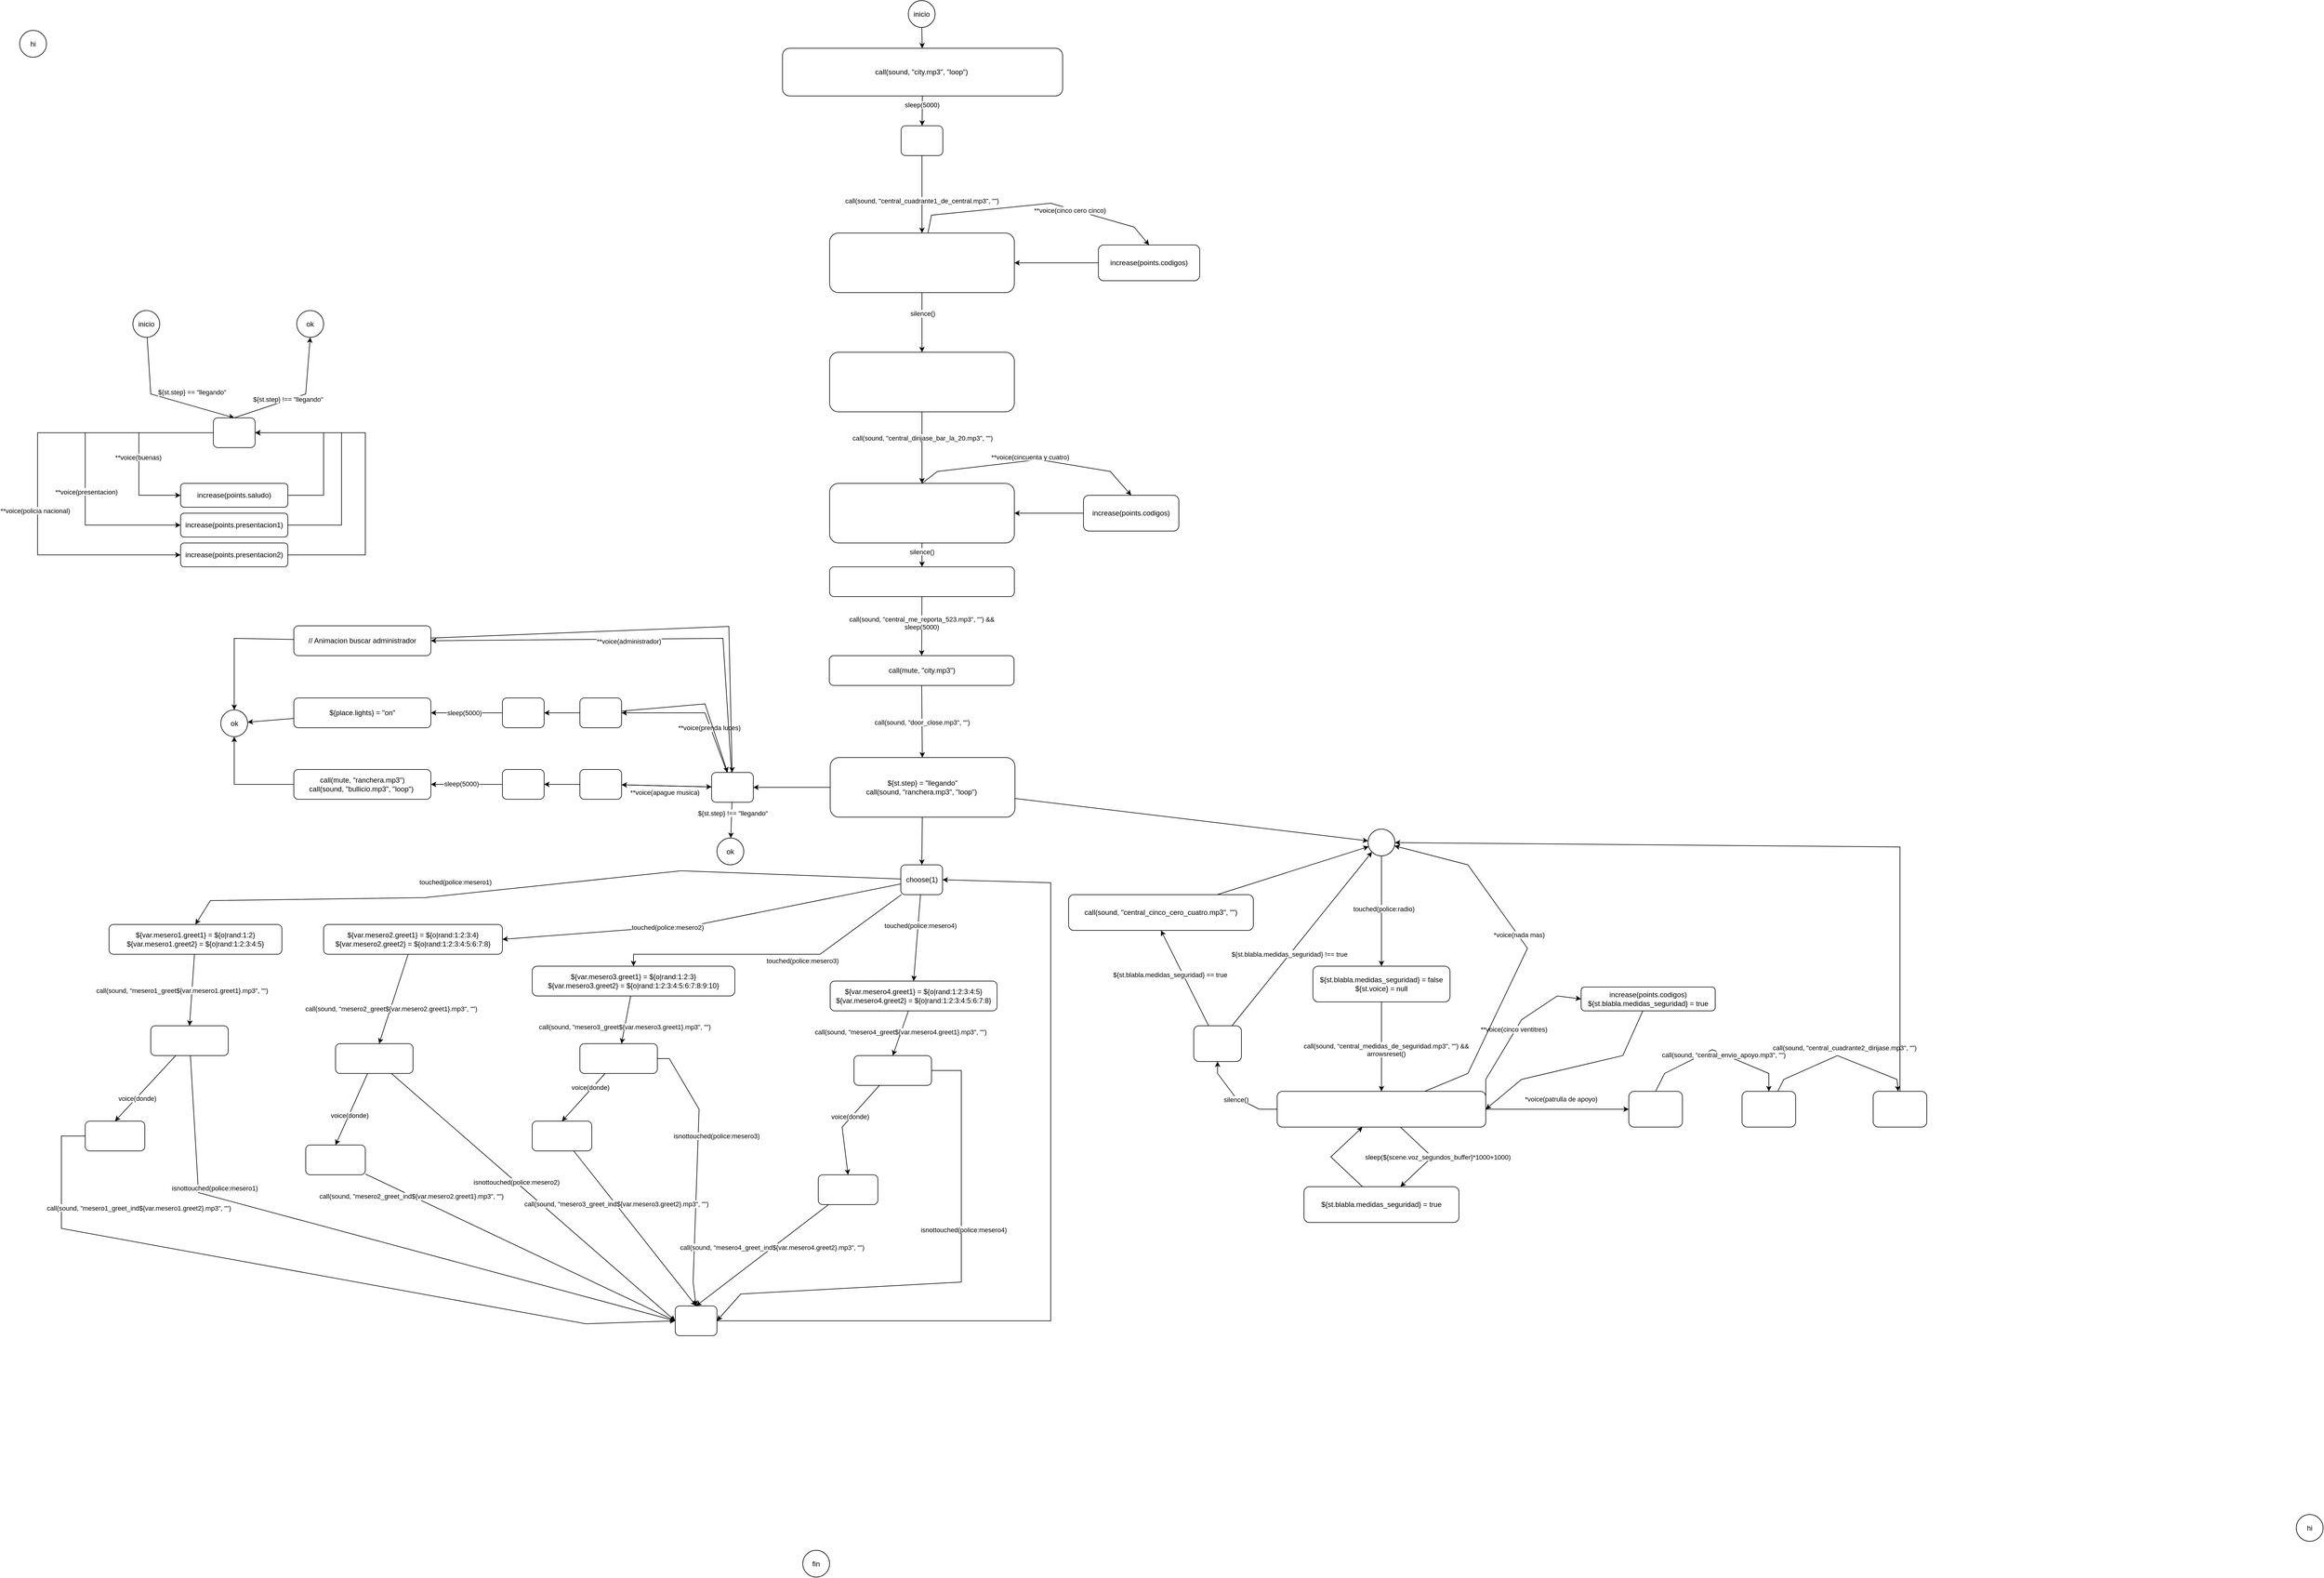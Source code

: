 <mxfile>
    <diagram id="C5RBs43oDa-KdzZeNtuy" name="Page-1">
        <mxGraphModel dx="846" dy="508" grid="1" gridSize="10" guides="1" tooltips="1" connect="1" arrows="1" fold="1" page="1" pageScale="1" pageWidth="827" pageHeight="1169" math="0" shadow="0">
            <root>
                <mxCell id="WIyWlLk6GJQsqaUBKTNV-0"/>
                <mxCell id="WIyWlLk6GJQsqaUBKTNV-1" parent="WIyWlLk6GJQsqaUBKTNV-0"/>
                <mxCell id="68" value="" style="edgeStyle=none;" parent="WIyWlLk6GJQsqaUBKTNV-1" source="0" target="67" edge="1">
                    <mxGeometry relative="1" as="geometry"/>
                </mxCell>
                <mxCell id="0" value="inicio" style="ellipse;whiteSpace=wrap;aspect=fixed;" parent="WIyWlLk6GJQsqaUBKTNV-1" vertex="1">
                    <mxGeometry x="1571" y="20" width="45" height="45" as="geometry"/>
                </mxCell>
                <mxCell id="11" value="fin" style="ellipse;whiteSpace=wrap;aspect=fixed;" parent="WIyWlLk6GJQsqaUBKTNV-1" vertex="1">
                    <mxGeometry x="1394" y="2620" width="45" height="45" as="geometry"/>
                </mxCell>
                <mxCell id="70" style="edgeStyle=none;html=0;exitX=0.5;exitY=1;exitDx=0;exitDy=0;" parent="WIyWlLk6GJQsqaUBKTNV-1" source="153" target="69" edge="1">
                    <mxGeometry relative="1" as="geometry">
                        <mxPoint x="1430" y="300" as="sourcePoint"/>
                    </mxGeometry>
                </mxCell>
                <mxCell id="72" value="call(sound, &quot;central_cuadrante1_de_central.mp3&quot;, &quot;&quot;)" style="edgeLabel;align=center;verticalAlign=middle;resizable=0;points=[];" parent="70" vertex="1" connectable="0">
                    <mxGeometry x="0.157" relative="1" as="geometry">
                        <mxPoint as="offset"/>
                    </mxGeometry>
                </mxCell>
                <mxCell id="154" value="" style="edgeStyle=none;" parent="WIyWlLk6GJQsqaUBKTNV-1" source="67" target="153" edge="1">
                    <mxGeometry relative="1" as="geometry"/>
                </mxCell>
                <mxCell id="155" value="sleep(5000)" style="edgeLabel;html=1;align=center;verticalAlign=middle;resizable=0;points=[];" parent="154" vertex="1" connectable="0">
                    <mxGeometry x="0.259" y="4" relative="1" as="geometry">
                        <mxPoint x="-5" y="-17" as="offset"/>
                    </mxGeometry>
                </mxCell>
                <mxCell id="67" value="call(sound, &quot;city.mp3&quot;, &quot;loop&quot;) " style="rounded=1;whiteSpace=wrap;" parent="WIyWlLk6GJQsqaUBKTNV-1" vertex="1">
                    <mxGeometry x="1360" y="100" width="470" height="80" as="geometry"/>
                </mxCell>
                <mxCell id="74" style="edgeStyle=none;html=1;" parent="WIyWlLk6GJQsqaUBKTNV-1" source="69" target="73" edge="1">
                    <mxGeometry relative="1" as="geometry"/>
                </mxCell>
                <mxCell id="75" value="silence()" style="edgeLabel;html=1;align=center;verticalAlign=middle;resizable=0;points=[];" parent="74" vertex="1" connectable="0">
                    <mxGeometry x="-0.303" y="1" relative="1" as="geometry">
                        <mxPoint as="offset"/>
                    </mxGeometry>
                </mxCell>
                <mxCell id="248" style="edgeStyle=none;rounded=0;html=0;entryX=0.5;entryY=0;entryDx=0;entryDy=0;" parent="WIyWlLk6GJQsqaUBKTNV-1" source="69" target="76" edge="1">
                    <mxGeometry relative="1" as="geometry">
                        <Array as="points">
                            <mxPoint x="1610" y="380"/>
                            <mxPoint x="1810" y="360"/>
                            <mxPoint x="1950" y="400"/>
                        </Array>
                    </mxGeometry>
                </mxCell>
                <mxCell id="249" value="**voice(cinco cero cinco)" style="edgeLabel;html=1;align=center;verticalAlign=middle;resizable=0;points=[];" parent="248" vertex="1" connectable="0">
                    <mxGeometry x="0.276" y="-3" relative="1" as="geometry">
                        <mxPoint as="offset"/>
                    </mxGeometry>
                </mxCell>
                <mxCell id="69" value="" style="rounded=1;whiteSpace=wrap;" parent="WIyWlLk6GJQsqaUBKTNV-1" vertex="1">
                    <mxGeometry x="1439" y="410" width="310" height="100" as="geometry"/>
                </mxCell>
                <mxCell id="82" style="edgeStyle=none;rounded=0;html=0;" parent="WIyWlLk6GJQsqaUBKTNV-1" source="73" target="81" edge="1">
                    <mxGeometry relative="1" as="geometry"/>
                </mxCell>
                <mxCell id="84" value="call(sound, &quot;central_dirijase_bar_la_20.mp3&quot;, &quot;&quot;)" style="edgeLabel;align=center;verticalAlign=middle;resizable=0;points=[];" parent="82" vertex="1" connectable="0">
                    <mxGeometry x="-0.281" y="1" relative="1" as="geometry">
                        <mxPoint as="offset"/>
                    </mxGeometry>
                </mxCell>
                <mxCell id="73" value="" style="rounded=1;whiteSpace=wrap;" parent="WIyWlLk6GJQsqaUBKTNV-1" vertex="1">
                    <mxGeometry x="1439" y="610" width="310" height="100" as="geometry"/>
                </mxCell>
                <mxCell id="79" style="edgeStyle=none;rounded=0;html=0;exitX=0;exitY=0.5;exitDx=0;exitDy=0;entryX=1;entryY=0.5;entryDx=0;entryDy=0;" parent="WIyWlLk6GJQsqaUBKTNV-1" source="76" target="69" edge="1">
                    <mxGeometry relative="1" as="geometry">
                        <Array as="points"/>
                    </mxGeometry>
                </mxCell>
                <mxCell id="76" value="increase(points.codigos)" style="rounded=1;whiteSpace=wrap;" parent="WIyWlLk6GJQsqaUBKTNV-1" vertex="1">
                    <mxGeometry x="1890" y="430" width="170" height="60" as="geometry"/>
                </mxCell>
                <mxCell id="86" style="edgeStyle=none;rounded=0;html=0;exitX=0.5;exitY=0;exitDx=0;exitDy=0;entryX=0.5;entryY=0;entryDx=0;entryDy=0;" parent="WIyWlLk6GJQsqaUBKTNV-1" source="81" target="85" edge="1">
                    <mxGeometry relative="1" as="geometry">
                        <Array as="points">
                            <mxPoint x="1620" y="810"/>
                            <mxPoint x="1790" y="790"/>
                            <mxPoint x="1910" y="810"/>
                        </Array>
                    </mxGeometry>
                </mxCell>
                <mxCell id="88" value="**voice(cincuenta y cuatro)" style="edgeLabel;align=center;verticalAlign=middle;resizable=0;points=[];" parent="86" vertex="1" connectable="0">
                    <mxGeometry x="-0.111" y="2" relative="1" as="geometry">
                        <mxPoint x="21" y="-7" as="offset"/>
                    </mxGeometry>
                </mxCell>
                <mxCell id="98" style="edgeStyle=none;rounded=0;html=0;" parent="WIyWlLk6GJQsqaUBKTNV-1" source="81" target="95" edge="1">
                    <mxGeometry relative="1" as="geometry"/>
                </mxCell>
                <mxCell id="99" value="silence()" style="edgeLabel;align=center;verticalAlign=middle;resizable=0;points=[];" parent="98" vertex="1" connectable="0">
                    <mxGeometry x="-0.297" relative="1" as="geometry">
                        <mxPoint as="offset"/>
                    </mxGeometry>
                </mxCell>
                <mxCell id="81" value="" style="rounded=1;whiteSpace=wrap;" parent="WIyWlLk6GJQsqaUBKTNV-1" vertex="1">
                    <mxGeometry x="1439" y="830" width="310" height="100" as="geometry"/>
                </mxCell>
                <mxCell id="93" style="edgeStyle=none;rounded=0;html=0;entryX=1;entryY=0.5;entryDx=0;entryDy=0;exitX=0;exitY=0.5;exitDx=0;exitDy=0;" parent="WIyWlLk6GJQsqaUBKTNV-1" source="85" target="81" edge="1">
                    <mxGeometry relative="1" as="geometry">
                        <Array as="points"/>
                    </mxGeometry>
                </mxCell>
                <mxCell id="85" value="increase(points.codigos)" style="rounded=1;whiteSpace=wrap;" parent="WIyWlLk6GJQsqaUBKTNV-1" vertex="1">
                    <mxGeometry x="1865" y="850" width="160" height="60" as="geometry"/>
                </mxCell>
                <mxCell id="106" style="edgeStyle=none;rounded=0;html=0;" parent="WIyWlLk6GJQsqaUBKTNV-1" source="89" target="100" edge="1">
                    <mxGeometry relative="1" as="geometry"/>
                </mxCell>
                <mxCell id="152" style="edgeStyle=none;rounded=0;html=0;" parent="WIyWlLk6GJQsqaUBKTNV-1" source="89" target="151" edge="1">
                    <mxGeometry relative="1" as="geometry"/>
                </mxCell>
                <mxCell id="254" style="edgeStyle=none;rounded=0;html=0;" parent="WIyWlLk6GJQsqaUBKTNV-1" source="89" target="253" edge="1">
                    <mxGeometry relative="1" as="geometry"/>
                </mxCell>
                <mxCell id="89" value="${st.step} = &quot;llegando&quot;&#10;call(sound, &quot;ranchera.mp3&quot;, &quot;loop&quot;) " style="rounded=1;whiteSpace=wrap;" parent="WIyWlLk6GJQsqaUBKTNV-1" vertex="1">
                    <mxGeometry x="1440" y="1290" width="310" height="100" as="geometry"/>
                </mxCell>
                <mxCell id="96" style="edgeStyle=none;rounded=0;html=0;entryX=0.5;entryY=0;entryDx=0;entryDy=0;" parent="WIyWlLk6GJQsqaUBKTNV-1" source="95" target="275" edge="1">
                    <mxGeometry relative="1" as="geometry"/>
                </mxCell>
                <mxCell id="97" value="call(sound, &quot;central_me_reporta_523.mp3&quot;, &quot;&quot;) &amp;&amp;&#10;sleep(5000)" style="edgeLabel;align=center;verticalAlign=middle;resizable=0;points=[];" parent="96" vertex="1" connectable="0">
                    <mxGeometry x="0.16" y="2" relative="1" as="geometry">
                        <mxPoint x="-2" y="-14" as="offset"/>
                    </mxGeometry>
                </mxCell>
                <mxCell id="95" value="" style="whiteSpace=wrap;rounded=1;" parent="WIyWlLk6GJQsqaUBKTNV-1" vertex="1">
                    <mxGeometry x="1439" y="970" width="310" height="50" as="geometry"/>
                </mxCell>
                <mxCell id="102" value="" style="edgeStyle=none;rounded=0;" parent="WIyWlLk6GJQsqaUBKTNV-1" source="100" target="101" edge="1">
                    <mxGeometry relative="1" as="geometry">
                        <Array as="points"/>
                    </mxGeometry>
                </mxCell>
                <mxCell id="103" value="touched(police:radio)" style="edgeLabel;align=center;verticalAlign=middle;resizable=0;points=[];" parent="102" vertex="1" connectable="0">
                    <mxGeometry x="0.06" y="-1" relative="1" as="geometry">
                        <mxPoint x="5" y="-10" as="offset"/>
                    </mxGeometry>
                </mxCell>
                <mxCell id="100" value="" style="ellipse;whiteSpace=wrap;aspect=fixed;" parent="WIyWlLk6GJQsqaUBKTNV-1" vertex="1">
                    <mxGeometry x="2342.5" y="1410" width="45" height="45" as="geometry"/>
                </mxCell>
                <mxCell id="115" style="edgeStyle=none;rounded=0;html=0;" parent="WIyWlLk6GJQsqaUBKTNV-1" source="101" target="114" edge="1">
                    <mxGeometry relative="1" as="geometry"/>
                </mxCell>
                <mxCell id="116" value="call(sound, &quot;central_medidas_de_seguridad.mp3&quot;, &quot;&quot;) &amp;&amp;&#10;arrowsreset()" style="edgeLabel;align=center;verticalAlign=middle;resizable=0;points=[];" parent="115" vertex="1" connectable="0">
                    <mxGeometry x="-0.284" y="4" relative="1" as="geometry">
                        <mxPoint x="4" y="26" as="offset"/>
                    </mxGeometry>
                </mxCell>
                <mxCell id="101" value="${st.blabla.medidas_seguridad} = false&#10;${st.voice} = null" style="rounded=1;whiteSpace=wrap;" parent="WIyWlLk6GJQsqaUBKTNV-1" vertex="1">
                    <mxGeometry x="2250" y="1640" width="230" height="60" as="geometry"/>
                </mxCell>
                <mxCell id="118" style="edgeStyle=none;rounded=0;html=0;entryX=0;entryY=0.5;entryDx=0;entryDy=0;exitX=1;exitY=0.5;exitDx=0;exitDy=0;" parent="WIyWlLk6GJQsqaUBKTNV-1" source="114" target="117" edge="1">
                    <mxGeometry relative="1" as="geometry">
                        <Array as="points">
                            <mxPoint x="2680" y="1880"/>
                        </Array>
                    </mxGeometry>
                </mxCell>
                <mxCell id="119" value="*voice(patrulla de apoyo)" style="edgeLabel;align=center;verticalAlign=middle;resizable=0;points=[];" parent="118" vertex="1" connectable="0">
                    <mxGeometry x="0.231" y="1" relative="1" as="geometry">
                        <mxPoint x="-21" y="-17" as="offset"/>
                    </mxGeometry>
                </mxCell>
                <mxCell id="131" style="edgeStyle=none;rounded=0;html=0;entryX=0.5;entryY=1;entryDx=0;entryDy=0;" parent="WIyWlLk6GJQsqaUBKTNV-1" source="114" target="136" edge="1">
                    <mxGeometry relative="1" as="geometry">
                        <Array as="points">
                            <mxPoint x="2160" y="1880"/>
                            <mxPoint x="2120" y="1860"/>
                            <mxPoint x="2090" y="1820"/>
                        </Array>
                    </mxGeometry>
                </mxCell>
                <mxCell id="132" value="silence()" style="edgeLabel;align=center;verticalAlign=middle;resizable=0;points=[];" parent="131" vertex="1" connectable="0">
                    <mxGeometry x="-0.136" y="2" relative="1" as="geometry">
                        <mxPoint x="-9" y="-4" as="offset"/>
                    </mxGeometry>
                </mxCell>
                <mxCell id="134" style="edgeStyle=none;rounded=0;html=0;" parent="WIyWlLk6GJQsqaUBKTNV-1" source="114" target="133" edge="1">
                    <mxGeometry relative="1" as="geometry">
                        <Array as="points">
                            <mxPoint x="2450" y="1960"/>
                        </Array>
                    </mxGeometry>
                </mxCell>
                <mxCell id="135" value="sleep(${scene.voz_segundos_buffer}*1000+1000)" style="edgeLabel;align=center;verticalAlign=middle;resizable=0;points=[];" parent="134" vertex="1" connectable="0">
                    <mxGeometry x="-0.373" y="5" relative="1" as="geometry">
                        <mxPoint x="26" y="22" as="offset"/>
                    </mxGeometry>
                </mxCell>
                <mxCell id="147" style="edgeStyle=none;rounded=0;html=0;entryX=0;entryY=0.5;entryDx=0;entryDy=0;exitX=1;exitY=0.5;exitDx=0;exitDy=0;" parent="WIyWlLk6GJQsqaUBKTNV-1" source="114" target="146" edge="1">
                    <mxGeometry relative="1" as="geometry">
                        <Array as="points">
                            <mxPoint x="2540" y="1830"/>
                            <mxPoint x="2600" y="1730"/>
                            <mxPoint x="2660" y="1690"/>
                        </Array>
                    </mxGeometry>
                </mxCell>
                <mxCell id="148" value="**voice(cinco ventitres)" style="edgeLabel;html=1;align=center;verticalAlign=middle;resizable=0;points=[];" parent="147" vertex="1" connectable="0">
                    <mxGeometry x="0.045" y="3" relative="1" as="geometry">
                        <mxPoint as="offset"/>
                    </mxGeometry>
                </mxCell>
                <mxCell id="156" value="" style="edgeStyle=none;rounded=0;" parent="WIyWlLk6GJQsqaUBKTNV-1" source="114" target="100" edge="1">
                    <mxGeometry relative="1" as="geometry">
                        <Array as="points">
                            <mxPoint x="2510" y="1820"/>
                            <mxPoint x="2610" y="1610"/>
                            <mxPoint x="2510" y="1470"/>
                        </Array>
                    </mxGeometry>
                </mxCell>
                <mxCell id="157" value="*voice(nada mas)" style="edgeLabel;align=center;verticalAlign=middle;resizable=0;points=[];" parent="156" vertex="1" connectable="0">
                    <mxGeometry x="0.107" y="-2" relative="1" as="geometry">
                        <mxPoint as="offset"/>
                    </mxGeometry>
                </mxCell>
                <mxCell id="114" value="" style="rounded=1;whiteSpace=wrap;" parent="WIyWlLk6GJQsqaUBKTNV-1" vertex="1">
                    <mxGeometry x="2190" y="1850" width="350" height="60" as="geometry"/>
                </mxCell>
                <mxCell id="121" style="edgeStyle=none;rounded=0;html=0;exitX=0.5;exitY=0;exitDx=0;exitDy=0;entryX=0.5;entryY=0;entryDx=0;entryDy=0;" parent="WIyWlLk6GJQsqaUBKTNV-1" source="117" target="120" edge="1">
                    <mxGeometry relative="1" as="geometry">
                        <Array as="points">
                            <mxPoint x="2840" y="1820"/>
                            <mxPoint x="2920" y="1780"/>
                            <mxPoint x="3015" y="1820"/>
                        </Array>
                    </mxGeometry>
                </mxCell>
                <mxCell id="122" value="call(sound, &quot;central_envio_apoyo.mp3&quot;, &quot;&quot;)" style="edgeLabel;align=center;verticalAlign=middle;resizable=0;points=[];" parent="121" vertex="1" connectable="0">
                    <mxGeometry x="0.167" y="2" relative="1" as="geometry">
                        <mxPoint x="-6" as="offset"/>
                    </mxGeometry>
                </mxCell>
                <mxCell id="117" value="" style="rounded=1;whiteSpace=wrap;" parent="WIyWlLk6GJQsqaUBKTNV-1" vertex="1">
                    <mxGeometry x="2780" y="1850" width="90" height="60" as="geometry"/>
                </mxCell>
                <mxCell id="124" style="edgeStyle=none;rounded=0;html=0;" parent="WIyWlLk6GJQsqaUBKTNV-1" source="120" target="123" edge="1">
                    <mxGeometry relative="1" as="geometry">
                        <Array as="points">
                            <mxPoint x="3040" y="1830"/>
                            <mxPoint x="3130" y="1790"/>
                            <mxPoint x="3230" y="1830"/>
                        </Array>
                    </mxGeometry>
                </mxCell>
                <mxCell id="125" value="call(sound, &quot;central_cuadrante2_dirijase.mp3&quot;, &quot;&quot;)" style="edgeLabel;align=center;verticalAlign=middle;resizable=0;points=[];" parent="124" vertex="1" connectable="0">
                    <mxGeometry x="0.063" y="2" relative="1" as="geometry">
                        <mxPoint x="1" y="-16" as="offset"/>
                    </mxGeometry>
                </mxCell>
                <mxCell id="120" value="" style="rounded=1;whiteSpace=wrap;" parent="WIyWlLk6GJQsqaUBKTNV-1" vertex="1">
                    <mxGeometry x="2970" y="1850" width="90" height="60" as="geometry"/>
                </mxCell>
                <mxCell id="143" style="edgeStyle=none;rounded=0;html=0;" parent="WIyWlLk6GJQsqaUBKTNV-1" source="123" target="100" edge="1">
                    <mxGeometry relative="1" as="geometry">
                        <Array as="points">
                            <mxPoint x="3235" y="1440"/>
                        </Array>
                    </mxGeometry>
                </mxCell>
                <mxCell id="123" value="" style="rounded=1;whiteSpace=wrap;" parent="WIyWlLk6GJQsqaUBKTNV-1" vertex="1">
                    <mxGeometry x="3190" y="1850" width="90" height="60" as="geometry"/>
                </mxCell>
                <mxCell id="144" style="edgeStyle=none;rounded=0;html=0;" parent="WIyWlLk6GJQsqaUBKTNV-1" source="133" target="114" edge="1">
                    <mxGeometry relative="1" as="geometry">
                        <Array as="points">
                            <mxPoint x="2280" y="1960"/>
                        </Array>
                    </mxGeometry>
                </mxCell>
                <mxCell id="133" value="${st.blabla.medidas_seguridad} = true" style="rounded=1;whiteSpace=wrap;" parent="WIyWlLk6GJQsqaUBKTNV-1" vertex="1">
                    <mxGeometry x="2235" y="2010" width="260" height="60" as="geometry"/>
                </mxCell>
                <mxCell id="138" style="edgeStyle=none;rounded=0;html=0;entryX=0.5;entryY=1;entryDx=0;entryDy=0;" parent="WIyWlLk6GJQsqaUBKTNV-1" source="136" target="137" edge="1">
                    <mxGeometry relative="1" as="geometry"/>
                </mxCell>
                <mxCell id="139" value="${st.blabla.medidas_seguridad} == true" style="edgeLabel;align=center;verticalAlign=middle;resizable=0;points=[];" parent="138" vertex="1" connectable="0">
                    <mxGeometry x="-0.234" relative="1" as="geometry">
                        <mxPoint x="-34" y="-25" as="offset"/>
                    </mxGeometry>
                </mxCell>
                <mxCell id="140" style="edgeStyle=none;rounded=0;html=0;entryX=0;entryY=1;entryDx=0;entryDy=0;" parent="WIyWlLk6GJQsqaUBKTNV-1" source="136" target="100" edge="1">
                    <mxGeometry relative="1" as="geometry"/>
                </mxCell>
                <mxCell id="141" value="${st.blabla.medidas_seguridad} !== true" style="edgeLabel;align=center;verticalAlign=middle;resizable=0;points=[];" parent="140" vertex="1" connectable="0">
                    <mxGeometry x="-0.074" y="-2" relative="1" as="geometry">
                        <mxPoint x="-14" y="13" as="offset"/>
                    </mxGeometry>
                </mxCell>
                <mxCell id="136" value="" style="rounded=1;whiteSpace=wrap;" parent="WIyWlLk6GJQsqaUBKTNV-1" vertex="1">
                    <mxGeometry x="2050" y="1740" width="80" height="60" as="geometry"/>
                </mxCell>
                <mxCell id="142" style="edgeStyle=none;rounded=0;html=0;" parent="WIyWlLk6GJQsqaUBKTNV-1" source="137" target="100" edge="1">
                    <mxGeometry relative="1" as="geometry"/>
                </mxCell>
                <mxCell id="137" value="call(sound, &quot;central_cinco_cero_cuatro.mp3&quot;, &quot;&quot;)" style="rounded=1;whiteSpace=wrap;" parent="WIyWlLk6GJQsqaUBKTNV-1" vertex="1">
                    <mxGeometry x="1840" y="1520" width="310" height="60" as="geometry"/>
                </mxCell>
                <mxCell id="145" value="hi" style="ellipse;whiteSpace=wrap;aspect=fixed;" parent="WIyWlLk6GJQsqaUBKTNV-1" vertex="1">
                    <mxGeometry x="3900" y="2560" width="45" height="45" as="geometry"/>
                </mxCell>
                <mxCell id="149" style="edgeStyle=none;rounded=0;html=0;entryX=1;entryY=0.5;entryDx=0;entryDy=0;" parent="WIyWlLk6GJQsqaUBKTNV-1" source="146" target="114" edge="1">
                    <mxGeometry relative="1" as="geometry">
                        <Array as="points">
                            <mxPoint x="2770" y="1790"/>
                            <mxPoint x="2600" y="1830"/>
                        </Array>
                    </mxGeometry>
                </mxCell>
                <mxCell id="146" value="increase(points.codigos)&#10;${st.blabla.medidas_seguridad} = true" style="rounded=1;whiteSpace=wrap;" parent="WIyWlLk6GJQsqaUBKTNV-1" vertex="1">
                    <mxGeometry x="2700" y="1675" width="225" height="40" as="geometry"/>
                </mxCell>
                <mxCell id="159" style="edgeStyle=none;rounded=0;html=0;entryX=0.5;entryY=0;entryDx=0;entryDy=0;" parent="WIyWlLk6GJQsqaUBKTNV-1" source="151" target="158" edge="1">
                    <mxGeometry relative="1" as="geometry">
                        <Array as="points">
                            <mxPoint x="1190" y="1480"/>
                            <mxPoint x="760" y="1525"/>
                            <mxPoint x="400" y="1530"/>
                        </Array>
                    </mxGeometry>
                </mxCell>
                <mxCell id="160" value="touched(police:mesero1)" style="edgeLabel;align=center;verticalAlign=middle;resizable=0;points=[];" parent="159" vertex="1" connectable="0">
                    <mxGeometry x="0.092" y="4" relative="1" as="geometry">
                        <mxPoint x="-90" y="-16" as="offset"/>
                    </mxGeometry>
                </mxCell>
                <mxCell id="162" style="edgeStyle=none;rounded=0;html=0;entryX=1;entryY=0.5;entryDx=0;entryDy=0;" parent="WIyWlLk6GJQsqaUBKTNV-1" source="151" target="161" edge="1">
                    <mxGeometry relative="1" as="geometry">
                        <Array as="points">
                            <mxPoint x="1220" y="1570"/>
                        </Array>
                    </mxGeometry>
                </mxCell>
                <mxCell id="163" value="touched(police:mesero2)" style="edgeLabel;html=1;align=center;verticalAlign=middle;resizable=0;points=[];" parent="162" vertex="1" connectable="0">
                    <mxGeometry x="0.056" y="4" relative="1" as="geometry">
                        <mxPoint x="-42" as="offset"/>
                    </mxGeometry>
                </mxCell>
                <mxCell id="165" style="edgeStyle=none;rounded=0;html=0;" parent="WIyWlLk6GJQsqaUBKTNV-1" source="151" target="164" edge="1">
                    <mxGeometry relative="1" as="geometry">
                        <Array as="points">
                            <mxPoint x="1423" y="1620"/>
                            <mxPoint x="1110" y="1620"/>
                        </Array>
                    </mxGeometry>
                </mxCell>
                <mxCell id="168" value="touched(police:mesero3)" style="edgeLabel;align=center;verticalAlign=middle;resizable=0;points=[];" parent="165" vertex="1" connectable="0">
                    <mxGeometry x="0.045" relative="1" as="geometry">
                        <mxPoint x="64" y="10" as="offset"/>
                    </mxGeometry>
                </mxCell>
                <mxCell id="167" style="edgeStyle=none;rounded=0;html=0;entryX=0.5;entryY=0;entryDx=0;entryDy=0;" parent="WIyWlLk6GJQsqaUBKTNV-1" source="151" target="166" edge="1">
                    <mxGeometry relative="1" as="geometry">
                        <Array as="points"/>
                    </mxGeometry>
                </mxCell>
                <mxCell id="169" value="touched(police:mesero4)" style="edgeLabel;align=center;verticalAlign=middle;resizable=0;points=[];" parent="167" vertex="1" connectable="0">
                    <mxGeometry x="-0.298" y="4" relative="1" as="geometry">
                        <mxPoint as="offset"/>
                    </mxGeometry>
                </mxCell>
                <mxCell id="151" value="choose(1)" style="rounded=1;whiteSpace=wrap;" parent="WIyWlLk6GJQsqaUBKTNV-1" vertex="1">
                    <mxGeometry x="1558.5" y="1470" width="70" height="50" as="geometry"/>
                </mxCell>
                <mxCell id="153" value="" style="rounded=1;whiteSpace=wrap;" parent="WIyWlLk6GJQsqaUBKTNV-1" vertex="1">
                    <mxGeometry x="1559" y="230" width="70" height="50" as="geometry"/>
                </mxCell>
                <mxCell id="179" style="edgeStyle=none;rounded=0;html=0;entryX=0.5;entryY=0;entryDx=0;entryDy=0;" parent="WIyWlLk6GJQsqaUBKTNV-1" source="158" target="178" edge="1">
                    <mxGeometry relative="1" as="geometry"/>
                </mxCell>
                <mxCell id="180" value="call(sound, &quot;mesero1_greet${var.mesero1.greet1}.mp3&quot;, &quot;&quot;)" style="edgeLabel;align=center;verticalAlign=middle;resizable=0;points=[];" parent="179" vertex="1" connectable="0">
                    <mxGeometry x="-0.333" y="2" relative="1" as="geometry">
                        <mxPoint x="-20" y="20" as="offset"/>
                    </mxGeometry>
                </mxCell>
                <mxCell id="158" value="${var.mesero1.greet1} = ${o|rand:1:2}&#10;${var.mesero1.greet2} = ${o|rand:1:2:3:4:5}" style="rounded=1;whiteSpace=wrap;" parent="WIyWlLk6GJQsqaUBKTNV-1" vertex="1">
                    <mxGeometry x="230" y="1570" width="290" height="50" as="geometry"/>
                </mxCell>
                <mxCell id="193" style="edgeStyle=none;rounded=0;html=0;" parent="WIyWlLk6GJQsqaUBKTNV-1" source="161" target="191" edge="1">
                    <mxGeometry relative="1" as="geometry"/>
                </mxCell>
                <mxCell id="218" value="call(sound, &quot;mesero2_greet${var.mesero2.greet1}.mp3&quot;, &quot;&quot;)" style="edgeLabel;align=center;verticalAlign=middle;resizable=0;points=[];" parent="193" vertex="1" connectable="0">
                    <mxGeometry x="0.202" y="1" relative="1" as="geometry">
                        <mxPoint as="offset"/>
                    </mxGeometry>
                </mxCell>
                <mxCell id="161" value="${var.mesero2.greet1} = ${o|rand:1:2:3:4}&#10;${var.mesero2.greet2} = ${o|rand:1:2:3:4:5:6:7:8}" style="rounded=1;whiteSpace=wrap;" parent="WIyWlLk6GJQsqaUBKTNV-1" vertex="1">
                    <mxGeometry x="590" y="1570" width="300" height="50" as="geometry"/>
                </mxCell>
                <mxCell id="201" style="edgeStyle=none;rounded=0;html=0;" parent="WIyWlLk6GJQsqaUBKTNV-1" source="164" target="200" edge="1">
                    <mxGeometry relative="1" as="geometry"/>
                </mxCell>
                <mxCell id="216" value="call(sound,&amp;nbsp;&quot;mesero3_greet${var.mesero3.greet1}.mp3&quot;,&amp;nbsp;&quot;&quot;)" style="edgeLabel;html=1;align=center;verticalAlign=middle;resizable=0;points=[];" parent="201" vertex="1" connectable="0">
                    <mxGeometry x="0.293" y="-1" relative="1" as="geometry">
                        <mxPoint as="offset"/>
                    </mxGeometry>
                </mxCell>
                <mxCell id="164" value="${var.mesero3.greet1} = ${o|rand:1:2:3}&#10;${var.mesero3.greet2} = ${o|rand:1:2:3:4:5:6:7:8:9:10}" style="rounded=1;whiteSpace=wrap;arcSize=17;" parent="WIyWlLk6GJQsqaUBKTNV-1" vertex="1">
                    <mxGeometry x="940" y="1640" width="340" height="50" as="geometry"/>
                </mxCell>
                <mxCell id="208" style="edgeStyle=none;rounded=0;html=0;entryX=0.5;entryY=0;entryDx=0;entryDy=0;" parent="WIyWlLk6GJQsqaUBKTNV-1" source="166" target="206" edge="1">
                    <mxGeometry relative="1" as="geometry"/>
                </mxCell>
                <mxCell id="220" value="call(sound, &quot;mesero4_greet${var.mesero4.greet1}.mp3&quot;, &quot;&quot;)" style="edgeLabel;align=center;verticalAlign=middle;resizable=0;points=[];" parent="208" vertex="1" connectable="0">
                    <mxGeometry x="0.359" y="2" relative="1" as="geometry">
                        <mxPoint x="3" y="-17" as="offset"/>
                    </mxGeometry>
                </mxCell>
                <mxCell id="166" value="${var.mesero4.greet1} = ${o|rand:1:2:3:4:5}&#10;${var.mesero4.greet2} = ${o|rand:1:2:3:4:5:6:7:8}" style="rounded=1;whiteSpace=wrap;" parent="WIyWlLk6GJQsqaUBKTNV-1" vertex="1">
                    <mxGeometry x="1440" y="1665" width="280" height="50" as="geometry"/>
                </mxCell>
                <mxCell id="170" value="hi" style="ellipse;whiteSpace=wrap;aspect=fixed;" parent="WIyWlLk6GJQsqaUBKTNV-1" vertex="1">
                    <mxGeometry x="80" y="70" width="45" height="45" as="geometry"/>
                </mxCell>
                <mxCell id="176" style="edgeStyle=none;rounded=0;html=0;entryX=1;entryY=0.5;entryDx=0;entryDy=0;" parent="WIyWlLk6GJQsqaUBKTNV-1" source="171" target="151" edge="1">
                    <mxGeometry relative="1" as="geometry">
                        <Array as="points">
                            <mxPoint x="1480" y="2235"/>
                            <mxPoint x="1810" y="2235"/>
                            <mxPoint x="1810" y="1500"/>
                        </Array>
                    </mxGeometry>
                </mxCell>
                <mxCell id="171" value="" style="rounded=1;whiteSpace=wrap;" parent="WIyWlLk6GJQsqaUBKTNV-1" vertex="1">
                    <mxGeometry x="1180" y="2210" width="70" height="50" as="geometry"/>
                </mxCell>
                <mxCell id="182" style="edgeStyle=none;rounded=0;html=0;entryX=0.5;entryY=0;entryDx=0;entryDy=0;" parent="WIyWlLk6GJQsqaUBKTNV-1" source="178" target="181" edge="1">
                    <mxGeometry relative="1" as="geometry">
                        <Array as="points"/>
                    </mxGeometry>
                </mxCell>
                <mxCell id="188" value="voice(donde)" style="edgeLabel;align=center;verticalAlign=middle;resizable=0;points=[];" parent="182" vertex="1" connectable="0">
                    <mxGeometry x="0.276" y="2" relative="1" as="geometry">
                        <mxPoint x="-1" as="offset"/>
                    </mxGeometry>
                </mxCell>
                <mxCell id="184" style="edgeStyle=none;rounded=0;html=0;entryX=0;entryY=0.5;entryDx=0;entryDy=0;" parent="WIyWlLk6GJQsqaUBKTNV-1" source="178" target="171" edge="1">
                    <mxGeometry relative="1" as="geometry">
                        <Array as="points">
                            <mxPoint x="380" y="2020"/>
                        </Array>
                    </mxGeometry>
                </mxCell>
                <mxCell id="185" value="isnottouched(police:mesero1)" style="edgeLabel;align=center;verticalAlign=middle;resizable=0;points=[];" parent="184" vertex="1" connectable="0">
                    <mxGeometry x="-0.486" y="1" relative="1" as="geometry">
                        <mxPoint x="-13" y="-18" as="offset"/>
                    </mxGeometry>
                </mxCell>
                <mxCell id="178" value="" style="rounded=1;whiteSpace=wrap;" parent="WIyWlLk6GJQsqaUBKTNV-1" vertex="1">
                    <mxGeometry x="300" y="1740" width="130" height="50" as="geometry"/>
                </mxCell>
                <mxCell id="186" style="edgeStyle=none;rounded=0;html=0;entryX=0;entryY=0.5;entryDx=0;entryDy=0;" parent="WIyWlLk6GJQsqaUBKTNV-1" source="181" target="171" edge="1">
                    <mxGeometry relative="1" as="geometry">
                        <Array as="points">
                            <mxPoint x="150" y="1925"/>
                            <mxPoint x="150" y="2080"/>
                            <mxPoint x="1030" y="2240"/>
                        </Array>
                    </mxGeometry>
                </mxCell>
                <mxCell id="187" value="call(sound, &quot;mesero1_greet_ind${var.mesero1.greet2}.mp3&quot;, &quot;&quot;)" style="edgeLabel;align=center;verticalAlign=middle;resizable=0;points=[];" parent="186" vertex="1" connectable="0">
                    <mxGeometry x="-0.798" y="-4" relative="1" as="geometry">
                        <mxPoint x="134" y="35" as="offset"/>
                    </mxGeometry>
                </mxCell>
                <mxCell id="181" value="" style="rounded=1;whiteSpace=wrap;" parent="WIyWlLk6GJQsqaUBKTNV-1" vertex="1">
                    <mxGeometry x="190" y="1900" width="100" height="50" as="geometry"/>
                </mxCell>
                <mxCell id="194" style="edgeStyle=none;rounded=0;html=0;entryX=0.5;entryY=0;entryDx=0;entryDy=0;" parent="WIyWlLk6GJQsqaUBKTNV-1" source="191" target="192" edge="1">
                    <mxGeometry relative="1" as="geometry"/>
                </mxCell>
                <mxCell id="197" value="voice(donde)" style="edgeLabel;align=center;verticalAlign=middle;resizable=0;points=[];" parent="194" vertex="1" connectable="0">
                    <mxGeometry x="0.159" y="1" relative="1" as="geometry">
                        <mxPoint as="offset"/>
                    </mxGeometry>
                </mxCell>
                <mxCell id="195" style="edgeStyle=none;rounded=0;html=0;entryX=0;entryY=0.5;entryDx=0;entryDy=0;" parent="WIyWlLk6GJQsqaUBKTNV-1" source="191" target="171" edge="1">
                    <mxGeometry relative="1" as="geometry"/>
                </mxCell>
                <mxCell id="196" value="isnottouched(police:mesero2)" style="edgeLabel;align=center;verticalAlign=middle;resizable=0;points=[];" parent="195" vertex="1" connectable="0">
                    <mxGeometry x="-0.121" y="1" relative="1" as="geometry">
                        <mxPoint as="offset"/>
                    </mxGeometry>
                </mxCell>
                <mxCell id="191" value="" style="rounded=1;whiteSpace=wrap;" parent="WIyWlLk6GJQsqaUBKTNV-1" vertex="1">
                    <mxGeometry x="610" y="1770" width="130" height="50" as="geometry"/>
                </mxCell>
                <mxCell id="198" style="edgeStyle=none;rounded=0;html=0;entryX=0;entryY=0.5;entryDx=0;entryDy=0;" parent="WIyWlLk6GJQsqaUBKTNV-1" source="192" target="171" edge="1">
                    <mxGeometry relative="1" as="geometry"/>
                </mxCell>
                <mxCell id="219" value="call(sound,&amp;nbsp;&quot;mesero2_greet_ind${var.mesero2.greet1}.mp3&quot;,&amp;nbsp;&quot;&quot;)" style="edgeLabel;html=1;align=center;verticalAlign=middle;resizable=0;points=[];" parent="198" vertex="1" connectable="0">
                    <mxGeometry x="-0.702" y="-1" relative="1" as="geometry">
                        <mxPoint as="offset"/>
                    </mxGeometry>
                </mxCell>
                <mxCell id="192" value="" style="rounded=1;whiteSpace=wrap;" parent="WIyWlLk6GJQsqaUBKTNV-1" vertex="1">
                    <mxGeometry x="560" y="1940" width="100" height="50" as="geometry"/>
                </mxCell>
                <mxCell id="203" style="edgeStyle=none;rounded=0;html=0;entryX=0.5;entryY=0;entryDx=0;entryDy=0;" parent="WIyWlLk6GJQsqaUBKTNV-1" source="200" target="202" edge="1">
                    <mxGeometry relative="1" as="geometry"/>
                </mxCell>
                <mxCell id="214" value="voice(donde)" style="edgeLabel;align=center;verticalAlign=middle;resizable=0;points=[];" parent="203" vertex="1" connectable="0">
                    <mxGeometry x="-0.381" y="-3" relative="1" as="geometry">
                        <mxPoint as="offset"/>
                    </mxGeometry>
                </mxCell>
                <mxCell id="205" style="edgeStyle=none;rounded=0;html=0;entryX=0.5;entryY=0;entryDx=0;entryDy=0;" parent="WIyWlLk6GJQsqaUBKTNV-1" source="200" target="171" edge="1">
                    <mxGeometry relative="1" as="geometry">
                        <Array as="points">
                            <mxPoint x="1170" y="1795"/>
                            <mxPoint x="1220" y="1880"/>
                            <mxPoint x="1210" y="2170"/>
                        </Array>
                    </mxGeometry>
                </mxCell>
                <mxCell id="212" value="isnottouched(police:mesero3)" style="edgeLabel;align=center;verticalAlign=middle;resizable=0;points=[];" parent="205" vertex="1" connectable="0">
                    <mxGeometry x="-0.386" y="-3" relative="1" as="geometry">
                        <mxPoint x="33" y="25" as="offset"/>
                    </mxGeometry>
                </mxCell>
                <mxCell id="200" value="" style="rounded=1;whiteSpace=wrap;" parent="WIyWlLk6GJQsqaUBKTNV-1" vertex="1">
                    <mxGeometry x="1020" y="1770" width="130" height="50" as="geometry"/>
                </mxCell>
                <mxCell id="204" style="edgeStyle=none;rounded=0;html=0;entryX=0.5;entryY=0;entryDx=0;entryDy=0;" parent="WIyWlLk6GJQsqaUBKTNV-1" source="202" target="171" edge="1">
                    <mxGeometry relative="1" as="geometry"/>
                </mxCell>
                <mxCell id="217" value="call(sound,&amp;nbsp;&quot;mesero3_greet_ind${var.mesero3.greet2}.mp3&quot;,&amp;nbsp;&quot;&quot;)" style="edgeLabel;html=1;align=center;verticalAlign=middle;resizable=0;points=[];" parent="204" vertex="1" connectable="0">
                    <mxGeometry x="-0.311" y="1" relative="1" as="geometry">
                        <mxPoint as="offset"/>
                    </mxGeometry>
                </mxCell>
                <mxCell id="202" value="" style="rounded=1;whiteSpace=wrap;" parent="WIyWlLk6GJQsqaUBKTNV-1" vertex="1">
                    <mxGeometry x="940" y="1900" width="100" height="50" as="geometry"/>
                </mxCell>
                <mxCell id="209" style="edgeStyle=none;rounded=0;html=0;entryX=0.5;entryY=0;entryDx=0;entryDy=0;" parent="WIyWlLk6GJQsqaUBKTNV-1" source="206" target="207" edge="1">
                    <mxGeometry relative="1" as="geometry">
                        <Array as="points">
                            <mxPoint x="1460" y="1910"/>
                        </Array>
                    </mxGeometry>
                </mxCell>
                <mxCell id="215" value="voice(donde)" style="edgeLabel;align=center;verticalAlign=middle;resizable=0;points=[];" parent="209" vertex="1" connectable="0">
                    <mxGeometry x="-0.178" y="-2" relative="1" as="geometry">
                        <mxPoint as="offset"/>
                    </mxGeometry>
                </mxCell>
                <mxCell id="211" style="edgeStyle=none;rounded=0;html=0;entryX=1;entryY=0.5;entryDx=0;entryDy=0;" parent="WIyWlLk6GJQsqaUBKTNV-1" source="206" target="171" edge="1">
                    <mxGeometry relative="1" as="geometry">
                        <Array as="points">
                            <mxPoint x="1660" y="1815"/>
                            <mxPoint x="1660" y="2170"/>
                            <mxPoint x="1290" y="2190"/>
                        </Array>
                    </mxGeometry>
                </mxCell>
                <mxCell id="213" value="isnottouched(police:mesero4)" style="edgeLabel;align=center;verticalAlign=middle;resizable=0;points=[];" parent="211" vertex="1" connectable="0">
                    <mxGeometry x="-0.242" y="4" relative="1" as="geometry">
                        <mxPoint as="offset"/>
                    </mxGeometry>
                </mxCell>
                <mxCell id="206" value="" style="rounded=1;whiteSpace=wrap;" parent="WIyWlLk6GJQsqaUBKTNV-1" vertex="1">
                    <mxGeometry x="1480" y="1790" width="130" height="50" as="geometry"/>
                </mxCell>
                <mxCell id="210" style="edgeStyle=none;rounded=0;html=0;entryX=0.5;entryY=0;entryDx=0;entryDy=0;" parent="WIyWlLk6GJQsqaUBKTNV-1" source="207" target="171" edge="1">
                    <mxGeometry relative="1" as="geometry"/>
                </mxCell>
                <mxCell id="221" value="call(sound, &quot;mesero4_greet_ind${var.mesero4.greet2}.mp3&quot;, &quot;&quot;)" style="edgeLabel;align=center;verticalAlign=middle;resizable=0;points=[];" parent="210" vertex="1" connectable="0">
                    <mxGeometry x="-0.154" y="-1" relative="1" as="geometry">
                        <mxPoint as="offset"/>
                    </mxGeometry>
                </mxCell>
                <mxCell id="207" value="" style="rounded=1;whiteSpace=wrap;" parent="WIyWlLk6GJQsqaUBKTNV-1" vertex="1">
                    <mxGeometry x="1420" y="1990" width="100" height="50" as="geometry"/>
                </mxCell>
                <mxCell id="224" style="edgeStyle=none;html=1;entryX=0.5;entryY=0;entryDx=0;entryDy=0;rounded=0;" parent="WIyWlLk6GJQsqaUBKTNV-1" source="222" target="223" edge="1">
                    <mxGeometry relative="1" as="geometry">
                        <Array as="points">
                            <mxPoint x="300" y="680"/>
                        </Array>
                    </mxGeometry>
                </mxCell>
                <mxCell id="225" value="${st.step} == &quot;llegando&quot;" style="edgeLabel;html=1;align=center;verticalAlign=middle;resizable=0;points=[];" parent="224" vertex="1" connectable="0">
                    <mxGeometry x="0.31" y="-1" relative="1" as="geometry">
                        <mxPoint x="9" y="-21" as="offset"/>
                    </mxGeometry>
                </mxCell>
                <mxCell id="222" value="inicio" style="ellipse;whiteSpace=wrap;aspect=fixed;" parent="WIyWlLk6GJQsqaUBKTNV-1" vertex="1">
                    <mxGeometry x="270" y="540" width="45" height="45" as="geometry"/>
                </mxCell>
                <mxCell id="237" style="edgeStyle=none;rounded=0;html=0;entryX=0;entryY=0.5;entryDx=0;entryDy=0;" parent="WIyWlLk6GJQsqaUBKTNV-1" source="223" target="226" edge="1">
                    <mxGeometry relative="1" as="geometry">
                        <Array as="points">
                            <mxPoint x="280" y="745"/>
                            <mxPoint x="280" y="850"/>
                        </Array>
                    </mxGeometry>
                </mxCell>
                <mxCell id="243" value="**voice(buenas)" style="edgeLabel;align=center;verticalAlign=middle;resizable=0;points=[];" parent="237" vertex="1" connectable="0">
                    <mxGeometry x="0.103" y="-1" relative="1" as="geometry">
                        <mxPoint as="offset"/>
                    </mxGeometry>
                </mxCell>
                <mxCell id="238" style="edgeStyle=none;rounded=0;html=0;entryX=0;entryY=0.5;entryDx=0;entryDy=0;" parent="WIyWlLk6GJQsqaUBKTNV-1" source="223" target="231" edge="1">
                    <mxGeometry relative="1" as="geometry">
                        <Array as="points">
                            <mxPoint x="190" y="745"/>
                            <mxPoint x="190" y="900"/>
                        </Array>
                    </mxGeometry>
                </mxCell>
                <mxCell id="244" value="**voice(presentacion)" style="edgeLabel;align=center;verticalAlign=middle;resizable=0;points=[];" parent="238" vertex="1" connectable="0">
                    <mxGeometry x="0.183" y="2" relative="1" as="geometry">
                        <mxPoint as="offset"/>
                    </mxGeometry>
                </mxCell>
                <mxCell id="239" style="edgeStyle=none;rounded=0;html=0;entryX=0;entryY=0.5;entryDx=0;entryDy=0;" parent="WIyWlLk6GJQsqaUBKTNV-1" source="223" target="235" edge="1">
                    <mxGeometry relative="1" as="geometry">
                        <Array as="points">
                            <mxPoint x="110" y="745"/>
                            <mxPoint x="110" y="950"/>
                        </Array>
                    </mxGeometry>
                </mxCell>
                <mxCell id="245" value="**voice(policia nacional)" style="edgeLabel;align=center;verticalAlign=middle;resizable=0;points=[];" parent="239" vertex="1" connectable="0">
                    <mxGeometry x="0.149" y="-4" relative="1" as="geometry">
                        <mxPoint as="offset"/>
                    </mxGeometry>
                </mxCell>
                <mxCell id="246" style="edgeStyle=none;rounded=0;html=0;entryX=0.5;entryY=1;entryDx=0;entryDy=0;exitX=0.5;exitY=0;exitDx=0;exitDy=0;" parent="WIyWlLk6GJQsqaUBKTNV-1" source="223" target="268" edge="1">
                    <mxGeometry relative="1" as="geometry">
                        <mxPoint x="475" y="726" as="sourcePoint"/>
                        <mxPoint x="730" y="610" as="targetPoint"/>
                        <Array as="points">
                            <mxPoint x="560" y="680"/>
                        </Array>
                    </mxGeometry>
                </mxCell>
                <mxCell id="247" value="${st.step} !== &quot;llegando&quot;" style="edgeLabel;html=1;align=center;verticalAlign=middle;resizable=0;points=[];" parent="246" vertex="1" connectable="0">
                    <mxGeometry x="-0.144" y="1" relative="1" as="geometry">
                        <mxPoint as="offset"/>
                    </mxGeometry>
                </mxCell>
                <mxCell id="223" value="" style="rounded=1;whiteSpace=wrap;" parent="WIyWlLk6GJQsqaUBKTNV-1" vertex="1">
                    <mxGeometry x="405" y="720" width="70" height="50" as="geometry"/>
                </mxCell>
                <mxCell id="240" style="edgeStyle=none;rounded=0;html=0;entryX=1;entryY=0.5;entryDx=0;entryDy=0;" parent="WIyWlLk6GJQsqaUBKTNV-1" source="226" target="223" edge="1">
                    <mxGeometry relative="1" as="geometry">
                        <Array as="points">
                            <mxPoint x="590" y="850"/>
                            <mxPoint x="590" y="745"/>
                        </Array>
                    </mxGeometry>
                </mxCell>
                <mxCell id="226" value="increase(points.saludo)" style="rounded=1;whiteSpace=wrap;" parent="WIyWlLk6GJQsqaUBKTNV-1" vertex="1">
                    <mxGeometry x="350" y="830" width="180" height="40" as="geometry"/>
                </mxCell>
                <mxCell id="241" style="edgeStyle=none;rounded=0;html=0;entryX=1;entryY=0.5;entryDx=0;entryDy=0;" parent="WIyWlLk6GJQsqaUBKTNV-1" source="231" target="223" edge="1">
                    <mxGeometry relative="1" as="geometry">
                        <Array as="points">
                            <mxPoint x="620" y="900"/>
                            <mxPoint x="620" y="745"/>
                        </Array>
                    </mxGeometry>
                </mxCell>
                <mxCell id="231" value="increase(points.presentacion1)" style="rounded=1;whiteSpace=wrap;" parent="WIyWlLk6GJQsqaUBKTNV-1" vertex="1">
                    <mxGeometry x="350" y="880" width="180" height="40" as="geometry"/>
                </mxCell>
                <mxCell id="242" style="edgeStyle=none;rounded=0;html=0;entryX=1;entryY=0.5;entryDx=0;entryDy=0;" parent="WIyWlLk6GJQsqaUBKTNV-1" source="235" target="223" edge="1">
                    <mxGeometry relative="1" as="geometry">
                        <Array as="points">
                            <mxPoint x="660" y="950"/>
                            <mxPoint x="660" y="745"/>
                        </Array>
                    </mxGeometry>
                </mxCell>
                <mxCell id="235" value="increase(points.presentacion2)" style="rounded=1;whiteSpace=wrap;" parent="WIyWlLk6GJQsqaUBKTNV-1" vertex="1">
                    <mxGeometry x="350" y="930" width="180" height="40" as="geometry"/>
                </mxCell>
                <mxCell id="251" style="edgeStyle=none;rounded=0;html=0;exitX=0.5;exitY=1;exitDx=0;exitDy=0;" parent="WIyWlLk6GJQsqaUBKTNV-1" source="275" target="89" edge="1">
                    <mxGeometry relative="1" as="geometry">
                        <mxPoint x="1593.778" y="1230" as="sourcePoint"/>
                    </mxGeometry>
                </mxCell>
                <mxCell id="252" value="call(sound, &quot;door_close.mp3&quot;, &quot;&quot;)" style="edgeLabel;align=center;verticalAlign=middle;resizable=0;points=[];" parent="251" vertex="1" connectable="0">
                    <mxGeometry x="0.362" y="5" relative="1" as="geometry">
                        <mxPoint x="-5" y="-21" as="offset"/>
                    </mxGeometry>
                </mxCell>
                <mxCell id="256" style="edgeStyle=none;rounded=0;html=0;" parent="WIyWlLk6GJQsqaUBKTNV-1" source="253" target="269" edge="1">
                    <mxGeometry relative="1" as="geometry">
                        <mxPoint x="1100" y="1410" as="targetPoint"/>
                    </mxGeometry>
                </mxCell>
                <mxCell id="257" value="**voice(apague musica)" style="edgeLabel;align=center;verticalAlign=middle;resizable=0;points=[];" parent="256" vertex="1" connectable="0">
                    <mxGeometry x="-0.215" relative="1" as="geometry">
                        <mxPoint x="-19" y="10" as="offset"/>
                    </mxGeometry>
                </mxCell>
                <mxCell id="261" style="edgeStyle=none;rounded=0;html=0;entryX=1;entryY=0.5;entryDx=0;entryDy=0;" parent="WIyWlLk6GJQsqaUBKTNV-1" source="253" target="272" edge="1">
                    <mxGeometry relative="1" as="geometry">
                        <Array as="points">
                            <mxPoint x="1230" y="1215"/>
                        </Array>
                    </mxGeometry>
                </mxCell>
                <mxCell id="262" value="**voice(prenda luces)" style="edgeLabel;html=1;align=center;verticalAlign=middle;resizable=0;points=[];" parent="261" vertex="1" connectable="0">
                    <mxGeometry x="-0.342" y="2" relative="1" as="geometry">
                        <mxPoint as="offset"/>
                    </mxGeometry>
                </mxCell>
                <mxCell id="266" style="edgeStyle=none;rounded=0;html=0;entryX=1;entryY=0.5;entryDx=0;entryDy=0;" parent="WIyWlLk6GJQsqaUBKTNV-1" source="253" target="264" edge="1">
                    <mxGeometry relative="1" as="geometry">
                        <Array as="points">
                            <mxPoint x="1260" y="1090"/>
                        </Array>
                    </mxGeometry>
                </mxCell>
                <mxCell id="267" value="**voice(administrador)" style="edgeLabel;html=1;align=center;verticalAlign=middle;resizable=0;points=[];" parent="266" vertex="1" connectable="0">
                    <mxGeometry x="0.073" y="3" relative="1" as="geometry">
                        <mxPoint as="offset"/>
                    </mxGeometry>
                </mxCell>
                <mxCell id="282" style="edgeStyle=none;rounded=0;html=0;" parent="WIyWlLk6GJQsqaUBKTNV-1" source="253" target="281" edge="1">
                    <mxGeometry relative="1" as="geometry"/>
                </mxCell>
                <mxCell id="283" value="${st.step} !== &quot;llegando&quot;" style="edgeLabel;align=center;verticalAlign=middle;resizable=0;points=[];" parent="282" vertex="1" connectable="0">
                    <mxGeometry x="-0.413" y="2" relative="1" as="geometry">
                        <mxPoint as="offset"/>
                    </mxGeometry>
                </mxCell>
                <mxCell id="253" value="" style="rounded=1;whiteSpace=wrap;" parent="WIyWlLk6GJQsqaUBKTNV-1" vertex="1">
                    <mxGeometry x="1241" y="1315" width="70" height="50" as="geometry"/>
                </mxCell>
                <mxCell id="292" style="edgeStyle=none;rounded=0;html=0;entryX=0.5;entryY=1;entryDx=0;entryDy=0;" parent="WIyWlLk6GJQsqaUBKTNV-1" source="255" target="289" edge="1">
                    <mxGeometry relative="1" as="geometry">
                        <Array as="points">
                            <mxPoint x="440" y="1335"/>
                        </Array>
                    </mxGeometry>
                </mxCell>
                <mxCell id="255" value="call(mute, &quot;ranchera.mp3&quot;)&#10;call(sound, &quot;bullicio.mp3&quot;, &quot;loop&quot;) " style="rounded=1;whiteSpace=wrap;" parent="WIyWlLk6GJQsqaUBKTNV-1" vertex="1">
                    <mxGeometry x="540" y="1310" width="230" height="50" as="geometry"/>
                </mxCell>
                <mxCell id="291" style="edgeStyle=none;rounded=0;html=0;" parent="WIyWlLk6GJQsqaUBKTNV-1" source="260" target="289" edge="1">
                    <mxGeometry relative="1" as="geometry"/>
                </mxCell>
                <mxCell id="260" value="${place.lights} = &quot;on&quot;" style="rounded=1;whiteSpace=wrap;" parent="WIyWlLk6GJQsqaUBKTNV-1" vertex="1">
                    <mxGeometry x="540" y="1190" width="230" height="50" as="geometry"/>
                </mxCell>
                <mxCell id="280" style="edgeStyle=none;rounded=0;html=0;" parent="WIyWlLk6GJQsqaUBKTNV-1" source="264" target="253" edge="1">
                    <mxGeometry relative="1" as="geometry">
                        <Array as="points">
                            <mxPoint x="1270" y="1070"/>
                        </Array>
                    </mxGeometry>
                </mxCell>
                <mxCell id="290" style="edgeStyle=none;rounded=0;html=0;entryX=0.5;entryY=0;entryDx=0;entryDy=0;" parent="WIyWlLk6GJQsqaUBKTNV-1" source="264" target="289" edge="1">
                    <mxGeometry relative="1" as="geometry">
                        <Array as="points">
                            <mxPoint x="440" y="1090"/>
                        </Array>
                    </mxGeometry>
                </mxCell>
                <mxCell id="264" value="// Animacion buscar administrador" style="rounded=1;whiteSpace=wrap;" parent="WIyWlLk6GJQsqaUBKTNV-1" vertex="1">
                    <mxGeometry x="540" y="1069" width="230" height="50" as="geometry"/>
                </mxCell>
                <mxCell id="268" value="ok" style="ellipse;whiteSpace=wrap;aspect=fixed;" parent="WIyWlLk6GJQsqaUBKTNV-1" vertex="1">
                    <mxGeometry x="545" y="540" width="45" height="45" as="geometry"/>
                </mxCell>
                <mxCell id="270" style="edgeStyle=none;rounded=0;html=0;exitX=0;exitY=0.5;exitDx=0;exitDy=0;" parent="WIyWlLk6GJQsqaUBKTNV-1" source="284" target="255" edge="1">
                    <mxGeometry relative="1" as="geometry"/>
                </mxCell>
                <mxCell id="271" value="sleep(5000)" style="edgeLabel;html=1;align=center;verticalAlign=middle;resizable=0;points=[];" parent="270" vertex="1" connectable="0">
                    <mxGeometry x="0.158" y="-1" relative="1" as="geometry">
                        <mxPoint as="offset"/>
                    </mxGeometry>
                </mxCell>
                <mxCell id="278" style="edgeStyle=none;rounded=0;html=0;" parent="WIyWlLk6GJQsqaUBKTNV-1" source="269" target="253" edge="1">
                    <mxGeometry relative="1" as="geometry"/>
                </mxCell>
                <mxCell id="285" style="edgeStyle=none;rounded=0;html=0;" parent="WIyWlLk6GJQsqaUBKTNV-1" source="269" target="284" edge="1">
                    <mxGeometry relative="1" as="geometry"/>
                </mxCell>
                <mxCell id="269" value="" style="rounded=1;whiteSpace=wrap;" parent="WIyWlLk6GJQsqaUBKTNV-1" vertex="1">
                    <mxGeometry x="1020" y="1310" width="70" height="50" as="geometry"/>
                </mxCell>
                <mxCell id="273" style="edgeStyle=none;rounded=0;html=0;exitX=0;exitY=0.5;exitDx=0;exitDy=0;" parent="WIyWlLk6GJQsqaUBKTNV-1" source="286" target="260" edge="1">
                    <mxGeometry relative="1" as="geometry"/>
                </mxCell>
                <mxCell id="274" value="sleep(5000)" style="edgeLabel;html=1;align=center;verticalAlign=middle;resizable=0;points=[];" parent="273" vertex="1" connectable="0">
                    <mxGeometry x="0.247" y="-1" relative="1" as="geometry">
                        <mxPoint x="11" y="1" as="offset"/>
                    </mxGeometry>
                </mxCell>
                <mxCell id="279" style="edgeStyle=none;rounded=0;html=0;" parent="WIyWlLk6GJQsqaUBKTNV-1" source="272" target="253" edge="1">
                    <mxGeometry relative="1" as="geometry">
                        <Array as="points">
                            <mxPoint x="1230" y="1200"/>
                        </Array>
                    </mxGeometry>
                </mxCell>
                <mxCell id="287" style="edgeStyle=none;rounded=0;html=0;entryX=1;entryY=0.5;entryDx=0;entryDy=0;" parent="WIyWlLk6GJQsqaUBKTNV-1" source="272" target="286" edge="1">
                    <mxGeometry relative="1" as="geometry"/>
                </mxCell>
                <mxCell id="272" value="" style="rounded=1;whiteSpace=wrap;" parent="WIyWlLk6GJQsqaUBKTNV-1" vertex="1">
                    <mxGeometry x="1020" y="1190" width="70" height="50" as="geometry"/>
                </mxCell>
                <mxCell id="275" value="call(mute, &quot;city.mp3&quot;)" style="whiteSpace=wrap;rounded=1;" parent="WIyWlLk6GJQsqaUBKTNV-1" vertex="1">
                    <mxGeometry x="1438.5" y="1119" width="310" height="50" as="geometry"/>
                </mxCell>
                <mxCell id="281" value="ok" style="ellipse;whiteSpace=wrap;aspect=fixed;" parent="WIyWlLk6GJQsqaUBKTNV-1" vertex="1">
                    <mxGeometry x="1250" y="1425" width="45" height="45" as="geometry"/>
                </mxCell>
                <mxCell id="284" value="" style="rounded=1;whiteSpace=wrap;" parent="WIyWlLk6GJQsqaUBKTNV-1" vertex="1">
                    <mxGeometry x="890" y="1310" width="70" height="50" as="geometry"/>
                </mxCell>
                <mxCell id="286" value="" style="rounded=1;whiteSpace=wrap;" parent="WIyWlLk6GJQsqaUBKTNV-1" vertex="1">
                    <mxGeometry x="890" y="1190" width="70" height="50" as="geometry"/>
                </mxCell>
                <mxCell id="289" value="ok" style="ellipse;whiteSpace=wrap;aspect=fixed;" parent="WIyWlLk6GJQsqaUBKTNV-1" vertex="1">
                    <mxGeometry x="417.5" y="1210" width="45" height="45" as="geometry"/>
                </mxCell>
            </root>
        </mxGraphModel>
    </diagram>
</mxfile>